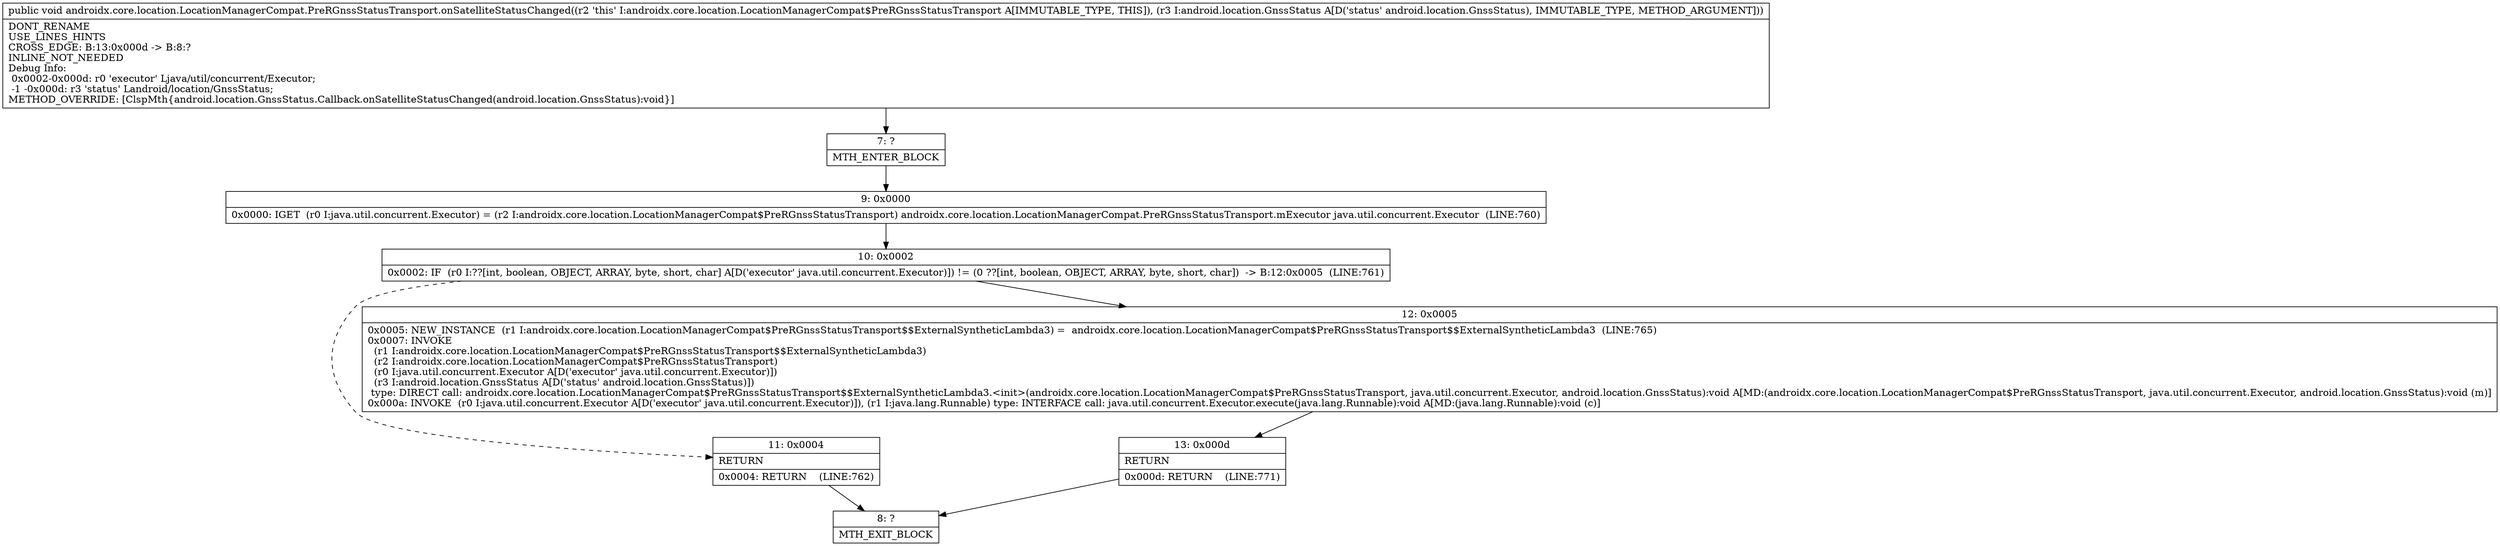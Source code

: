 digraph "CFG forandroidx.core.location.LocationManagerCompat.PreRGnssStatusTransport.onSatelliteStatusChanged(Landroid\/location\/GnssStatus;)V" {
Node_7 [shape=record,label="{7\:\ ?|MTH_ENTER_BLOCK\l}"];
Node_9 [shape=record,label="{9\:\ 0x0000|0x0000: IGET  (r0 I:java.util.concurrent.Executor) = (r2 I:androidx.core.location.LocationManagerCompat$PreRGnssStatusTransport) androidx.core.location.LocationManagerCompat.PreRGnssStatusTransport.mExecutor java.util.concurrent.Executor  (LINE:760)\l}"];
Node_10 [shape=record,label="{10\:\ 0x0002|0x0002: IF  (r0 I:??[int, boolean, OBJECT, ARRAY, byte, short, char] A[D('executor' java.util.concurrent.Executor)]) != (0 ??[int, boolean, OBJECT, ARRAY, byte, short, char])  \-\> B:12:0x0005  (LINE:761)\l}"];
Node_11 [shape=record,label="{11\:\ 0x0004|RETURN\l|0x0004: RETURN    (LINE:762)\l}"];
Node_8 [shape=record,label="{8\:\ ?|MTH_EXIT_BLOCK\l}"];
Node_12 [shape=record,label="{12\:\ 0x0005|0x0005: NEW_INSTANCE  (r1 I:androidx.core.location.LocationManagerCompat$PreRGnssStatusTransport$$ExternalSyntheticLambda3) =  androidx.core.location.LocationManagerCompat$PreRGnssStatusTransport$$ExternalSyntheticLambda3  (LINE:765)\l0x0007: INVOKE  \l  (r1 I:androidx.core.location.LocationManagerCompat$PreRGnssStatusTransport$$ExternalSyntheticLambda3)\l  (r2 I:androidx.core.location.LocationManagerCompat$PreRGnssStatusTransport)\l  (r0 I:java.util.concurrent.Executor A[D('executor' java.util.concurrent.Executor)])\l  (r3 I:android.location.GnssStatus A[D('status' android.location.GnssStatus)])\l type: DIRECT call: androidx.core.location.LocationManagerCompat$PreRGnssStatusTransport$$ExternalSyntheticLambda3.\<init\>(androidx.core.location.LocationManagerCompat$PreRGnssStatusTransport, java.util.concurrent.Executor, android.location.GnssStatus):void A[MD:(androidx.core.location.LocationManagerCompat$PreRGnssStatusTransport, java.util.concurrent.Executor, android.location.GnssStatus):void (m)]\l0x000a: INVOKE  (r0 I:java.util.concurrent.Executor A[D('executor' java.util.concurrent.Executor)]), (r1 I:java.lang.Runnable) type: INTERFACE call: java.util.concurrent.Executor.execute(java.lang.Runnable):void A[MD:(java.lang.Runnable):void (c)]\l}"];
Node_13 [shape=record,label="{13\:\ 0x000d|RETURN\l|0x000d: RETURN    (LINE:771)\l}"];
MethodNode[shape=record,label="{public void androidx.core.location.LocationManagerCompat.PreRGnssStatusTransport.onSatelliteStatusChanged((r2 'this' I:androidx.core.location.LocationManagerCompat$PreRGnssStatusTransport A[IMMUTABLE_TYPE, THIS]), (r3 I:android.location.GnssStatus A[D('status' android.location.GnssStatus), IMMUTABLE_TYPE, METHOD_ARGUMENT]))  | DONT_RENAME\lUSE_LINES_HINTS\lCROSS_EDGE: B:13:0x000d \-\> B:8:?\lINLINE_NOT_NEEDED\lDebug Info:\l  0x0002\-0x000d: r0 'executor' Ljava\/util\/concurrent\/Executor;\l  \-1 \-0x000d: r3 'status' Landroid\/location\/GnssStatus;\lMETHOD_OVERRIDE: [ClspMth\{android.location.GnssStatus.Callback.onSatelliteStatusChanged(android.location.GnssStatus):void\}]\l}"];
MethodNode -> Node_7;Node_7 -> Node_9;
Node_9 -> Node_10;
Node_10 -> Node_11[style=dashed];
Node_10 -> Node_12;
Node_11 -> Node_8;
Node_12 -> Node_13;
Node_13 -> Node_8;
}

